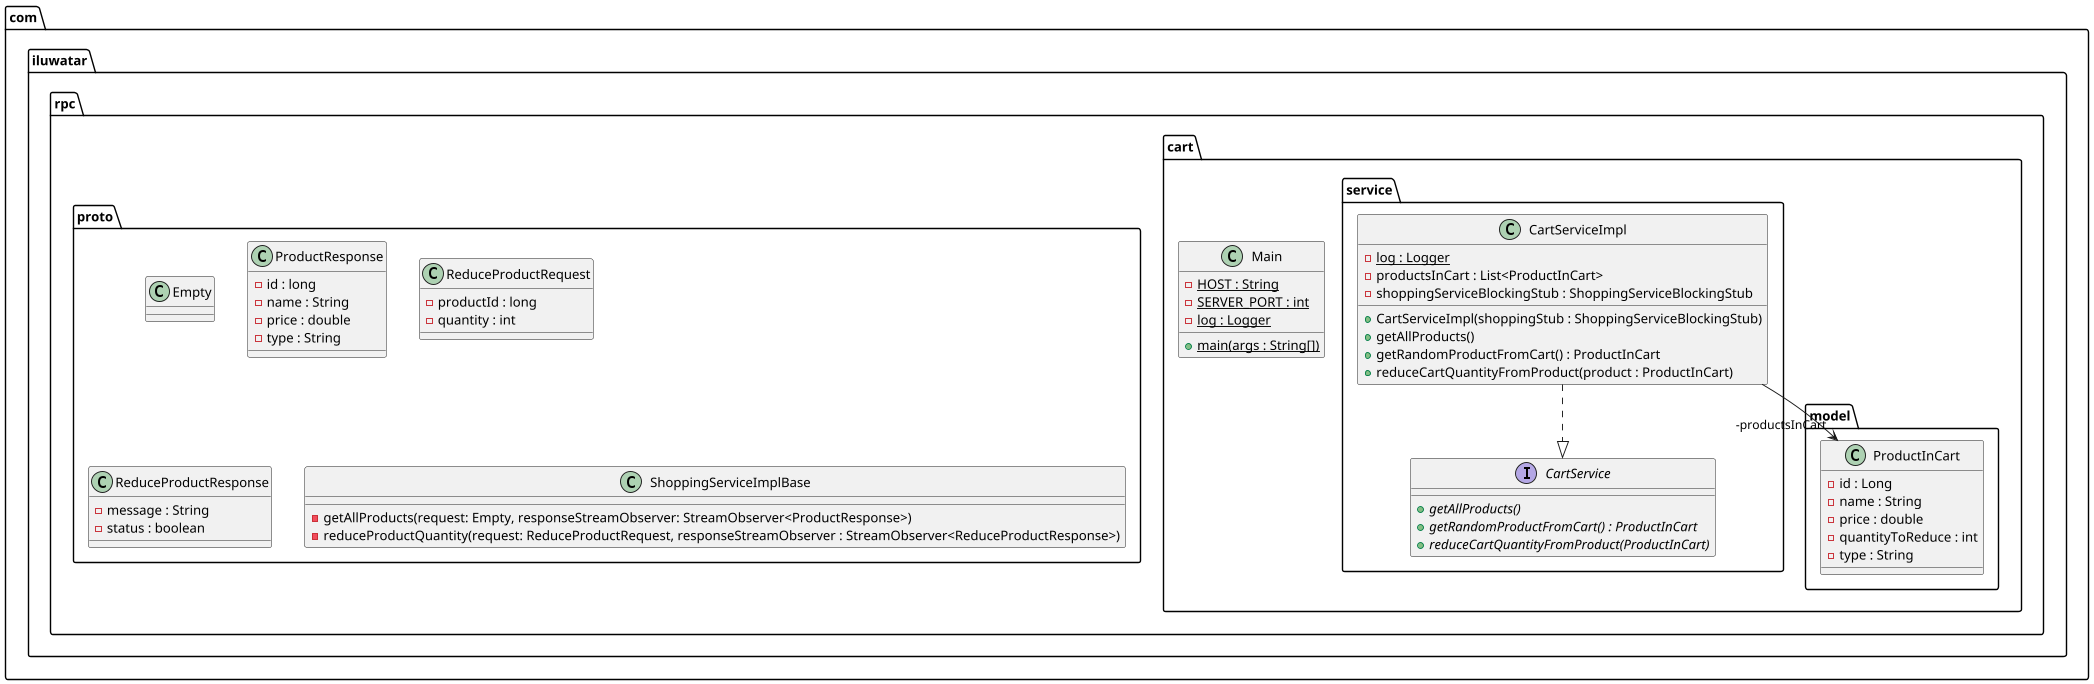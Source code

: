@startuml
skinparam dpi 300
scale 0.3

package com.iluwatar.rpc.cart.model {
  class ProductInCart {
    - id : Long
    - name : String
    - price : double
    - quantityToReduce : int
    - type : String
  }
}

package com.iluwatar.rpc.cart.service {
  interface CartService {
    + getAllProducts() {abstract}
    + getRandomProductFromCart() : ProductInCart {abstract}
    + reduceCartQuantityFromProduct(ProductInCart) {abstract}
  }

  class CartServiceImpl {
    - log : Logger {static}
    - productsInCart : List<ProductInCart>
    - shoppingServiceBlockingStub : ShoppingServiceBlockingStub
    + CartServiceImpl(shoppingStub : ShoppingServiceBlockingStub)
    + getAllProducts()
    + getRandomProductFromCart() : ProductInCart
    + reduceCartQuantityFromProduct(product : ProductInCart)
  }
}

package com.iluwatar.rpc.proto {
  class Empty {}

  class ProductResponse {
    - id : long
    - name : String
    - price : double
    - type : String
  }

  class ReduceProductRequest {
    - productId : long
    - quantity : int
  }

  class ReduceProductResponse {
    - message : String
    - status : boolean
  }

  class ShoppingServiceImplBase {
    - getAllProducts(request: Empty, responseStreamObserver: StreamObserver<ProductResponse>)
    - reduceProductQuantity(request: ReduceProductRequest, responseStreamObserver : StreamObserver<ReduceProductResponse>)
  }

}
package com.iluwatar.rpc.cart {
  class Main {
    - HOST : String {static}
    - SERVER_PORT : int {static}
    - log : Logger {static}
    + main(args : String[]) {static}
  }
}

CartServiceImpl -->  "-productsInCart" ProductInCart
CartServiceImpl ..|> CartService
@enduml